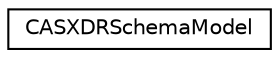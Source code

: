 digraph G
{
  edge [fontname="Helvetica",fontsize="10",labelfontname="Helvetica",labelfontsize="10"];
  node [fontname="Helvetica",fontsize="10",shape=record];
  rankdir="LR";
  Node1 [label="CASXDRSchemaModel",height=0.2,width=0.4,color="black", fillcolor="white", style="filled",URL="$class_c_a_s_x_d_r_schema_model.html"];
}

